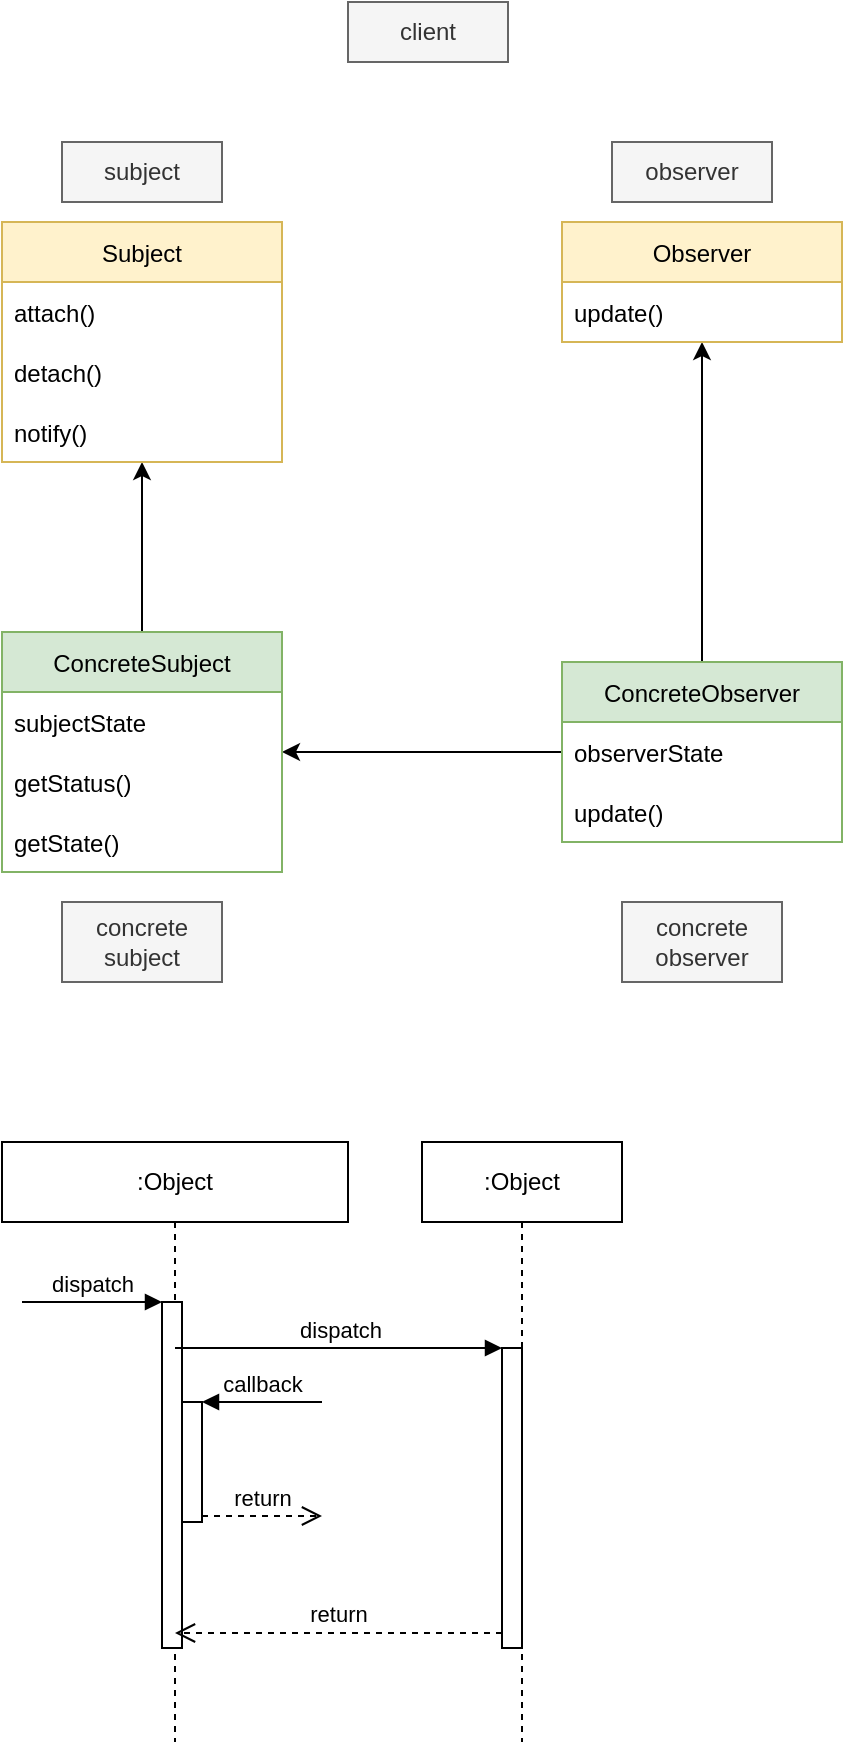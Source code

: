 <mxfile version="15.5.4" type="embed"><diagram id="ierNxM7DQVHxh4hlCwrf" name="Page-1"><mxGraphModel dx="578" dy="600" grid="1" gridSize="10" guides="1" tooltips="1" connect="1" arrows="1" fold="1" page="1" pageScale="1" pageWidth="850" pageHeight="1100" math="0" shadow="0"><root><mxCell id="0"/><mxCell id="1" parent="0"/><mxCell id="6" value="concrete observer" style="rounded=0;whiteSpace=wrap;html=1;fillColor=#f5f5f5;fontColor=#333333;strokeColor=#666666;" parent="1" vertex="1"><mxGeometry x="350" y="560" width="80" height="40" as="geometry"/></mxCell><mxCell id="30" style="edgeStyle=orthogonalEdgeStyle;rounded=0;orthogonalLoop=1;jettySize=auto;html=1;" parent="1" source="7" target="20" edge="1"><mxGeometry relative="1" as="geometry"/></mxCell><mxCell id="32" style="edgeStyle=orthogonalEdgeStyle;rounded=0;orthogonalLoop=1;jettySize=auto;html=1;" parent="1" source="7" target="9" edge="1"><mxGeometry relative="1" as="geometry"/></mxCell><mxCell id="7" value="ConcreteObserver" style="swimlane;fontStyle=0;childLayout=stackLayout;horizontal=1;startSize=30;horizontalStack=0;resizeParent=1;resizeParentMax=0;resizeLast=0;collapsible=1;marginBottom=0;fillColor=#d5e8d4;strokeColor=#82b366;" parent="1" vertex="1"><mxGeometry x="320" y="440" width="140" height="90" as="geometry"/></mxCell><mxCell id="8" value="observerState" style="text;strokeColor=none;fillColor=none;align=left;verticalAlign=middle;spacingLeft=4;spacingRight=4;overflow=hidden;points=[[0,0.5],[1,0.5]];portConstraint=eastwest;rotatable=0;" parent="7" vertex="1"><mxGeometry y="30" width="140" height="30" as="geometry"/></mxCell><mxCell id="31" value="update()" style="text;strokeColor=none;fillColor=none;align=left;verticalAlign=middle;spacingLeft=4;spacingRight=4;overflow=hidden;points=[[0,0.5],[1,0.5]];portConstraint=eastwest;rotatable=0;" parent="7" vertex="1"><mxGeometry y="60" width="140" height="30" as="geometry"/></mxCell><mxCell id="33" style="edgeStyle=orthogonalEdgeStyle;rounded=0;orthogonalLoop=1;jettySize=auto;html=1;" parent="1" source="9" target="14" edge="1"><mxGeometry relative="1" as="geometry"/></mxCell><mxCell id="9" value="ConcreteSubject" style="swimlane;fontStyle=0;childLayout=stackLayout;horizontal=1;startSize=30;horizontalStack=0;resizeParent=1;resizeParentMax=0;resizeLast=0;collapsible=1;marginBottom=0;fillColor=#d5e8d4;strokeColor=#82b366;" parent="1" vertex="1"><mxGeometry x="40" y="425" width="140" height="120" as="geometry"/></mxCell><mxCell id="10" value="subjectState" style="text;strokeColor=none;fillColor=none;align=left;verticalAlign=middle;spacingLeft=4;spacingRight=4;overflow=hidden;points=[[0,0.5],[1,0.5]];portConstraint=eastwest;rotatable=0;" parent="9" vertex="1"><mxGeometry y="30" width="140" height="30" as="geometry"/></mxCell><mxCell id="29" value="getStatus()" style="text;strokeColor=none;fillColor=none;align=left;verticalAlign=middle;spacingLeft=4;spacingRight=4;overflow=hidden;points=[[0,0.5],[1,0.5]];portConstraint=eastwest;rotatable=0;" parent="9" vertex="1"><mxGeometry y="60" width="140" height="30" as="geometry"/></mxCell><mxCell id="28" value="getState()" style="text;strokeColor=none;fillColor=none;align=left;verticalAlign=middle;spacingLeft=4;spacingRight=4;overflow=hidden;points=[[0,0.5],[1,0.5]];portConstraint=eastwest;rotatable=0;" parent="9" vertex="1"><mxGeometry y="90" width="140" height="30" as="geometry"/></mxCell><mxCell id="13" value="concrete subject" style="rounded=0;whiteSpace=wrap;html=1;fillColor=#f5f5f5;fontColor=#333333;strokeColor=#666666;" parent="1" vertex="1"><mxGeometry x="70" y="560" width="80" height="40" as="geometry"/></mxCell><mxCell id="14" value="Subject" style="swimlane;fontStyle=0;childLayout=stackLayout;horizontal=1;startSize=30;horizontalStack=0;resizeParent=1;resizeParentMax=0;resizeLast=0;collapsible=1;marginBottom=0;fillColor=#fff2cc;strokeColor=#d6b656;" parent="1" vertex="1"><mxGeometry x="40" y="220" width="140" height="120" as="geometry"/></mxCell><mxCell id="15" value="attach()" style="text;strokeColor=none;fillColor=none;align=left;verticalAlign=middle;spacingLeft=4;spacingRight=4;overflow=hidden;points=[[0,0.5],[1,0.5]];portConstraint=eastwest;rotatable=0;" parent="14" vertex="1"><mxGeometry y="30" width="140" height="30" as="geometry"/></mxCell><mxCell id="26" value="detach()" style="text;strokeColor=none;fillColor=none;align=left;verticalAlign=middle;spacingLeft=4;spacingRight=4;overflow=hidden;points=[[0,0.5],[1,0.5]];portConstraint=eastwest;rotatable=0;" parent="14" vertex="1"><mxGeometry y="60" width="140" height="30" as="geometry"/></mxCell><mxCell id="27" value="notify()" style="text;strokeColor=none;fillColor=none;align=left;verticalAlign=middle;spacingLeft=4;spacingRight=4;overflow=hidden;points=[[0,0.5],[1,0.5]];portConstraint=eastwest;rotatable=0;" parent="14" vertex="1"><mxGeometry y="90" width="140" height="30" as="geometry"/></mxCell><mxCell id="16" value="subject" style="rounded=0;whiteSpace=wrap;html=1;fillColor=#f5f5f5;fontColor=#333333;strokeColor=#666666;" parent="1" vertex="1"><mxGeometry x="70" y="180" width="80" height="30" as="geometry"/></mxCell><mxCell id="20" value="Observer" style="swimlane;fontStyle=0;childLayout=stackLayout;horizontal=1;startSize=30;horizontalStack=0;resizeParent=1;resizeParentMax=0;resizeLast=0;collapsible=1;marginBottom=0;fillColor=#fff2cc;strokeColor=#d6b656;" parent="1" vertex="1"><mxGeometry x="320" y="220" width="140" height="60" as="geometry"/></mxCell><mxCell id="21" value="update()" style="text;strokeColor=none;fillColor=none;align=left;verticalAlign=middle;spacingLeft=4;spacingRight=4;overflow=hidden;points=[[0,0.5],[1,0.5]];portConstraint=eastwest;rotatable=0;" parent="20" vertex="1"><mxGeometry y="30" width="140" height="30" as="geometry"/></mxCell><mxCell id="22" value="client" style="rounded=0;whiteSpace=wrap;html=1;fillColor=#f5f5f5;fontColor=#333333;strokeColor=#666666;" parent="1" vertex="1"><mxGeometry x="213" y="110" width="80" height="30" as="geometry"/></mxCell><mxCell id="34" value=":Object" style="shape=umlLifeline;perimeter=lifelinePerimeter;whiteSpace=wrap;html=1;container=1;collapsible=0;recursiveResize=0;outlineConnect=0;rounded=0;" parent="1" vertex="1"><mxGeometry x="40" y="680" width="173" height="300" as="geometry"/></mxCell><mxCell id="35" value="" style="group;rounded=0;" parent="34" vertex="1" connectable="0"><mxGeometry x="10" y="80" width="80" height="173" as="geometry"/></mxCell><mxCell id="36" value="" style="html=1;points=[];perimeter=orthogonalPerimeter;rounded=0;" parent="35" vertex="1"><mxGeometry x="70" width="10" height="173" as="geometry"/></mxCell><mxCell id="37" value="dispatch" style="html=1;verticalAlign=bottom;endArrow=block;entryX=0;entryY=0;rounded=0;" parent="35" target="36" edge="1"><mxGeometry relative="1" as="geometry"><mxPoint as="sourcePoint"/></mxGeometry></mxCell><mxCell id="38" value="" style="group;rounded=0;" parent="34" vertex="1" connectable="0"><mxGeometry x="90" y="130" width="70" height="60" as="geometry"/></mxCell><mxCell id="39" value="" style="html=1;points=[];perimeter=orthogonalPerimeter;rounded=0;" parent="38" vertex="1"><mxGeometry width="10" height="60" as="geometry"/></mxCell><mxCell id="40" value="callback" style="html=1;verticalAlign=bottom;endArrow=block;entryX=1;entryY=0;rounded=0;" parent="38" target="39" edge="1"><mxGeometry relative="1" as="geometry"><mxPoint x="70" as="sourcePoint"/></mxGeometry></mxCell><mxCell id="41" value="return" style="html=1;verticalAlign=bottom;endArrow=open;dashed=1;endSize=8;exitX=1;exitY=0.95;rounded=0;" parent="38" source="39" edge="1"><mxGeometry relative="1" as="geometry"><mxPoint x="70" y="57" as="targetPoint"/></mxGeometry></mxCell><mxCell id="42" value=":Object" style="shape=umlLifeline;perimeter=lifelinePerimeter;whiteSpace=wrap;html=1;container=1;collapsible=0;recursiveResize=0;outlineConnect=0;rounded=0;" parent="1" vertex="1"><mxGeometry x="250" y="680" width="100" height="300" as="geometry"/></mxCell><mxCell id="43" value="" style="group;rounded=0;" parent="42" vertex="1" connectable="0"><mxGeometry x="-30" y="103" width="80" height="150" as="geometry"/></mxCell><mxCell id="44" value="" style="html=1;points=[];perimeter=orthogonalPerimeter;rounded=0;" parent="43" vertex="1"><mxGeometry x="70" width="10" height="150" as="geometry"/></mxCell><mxCell id="45" value="dispatch" style="html=1;verticalAlign=bottom;endArrow=block;entryX=0;entryY=0;rounded=0;" parent="1" source="34" target="44" edge="1"><mxGeometry relative="1" as="geometry"><mxPoint x="220" y="783" as="sourcePoint"/></mxGeometry></mxCell><mxCell id="46" value="return" style="html=1;verticalAlign=bottom;endArrow=open;dashed=1;endSize=8;exitX=0;exitY=0.95;rounded=0;" parent="1" source="44" target="34" edge="1"><mxGeometry relative="1" as="geometry"><mxPoint x="230" y="926" as="targetPoint"/></mxGeometry></mxCell><mxCell id="47" value="observer" style="rounded=0;whiteSpace=wrap;html=1;fillColor=#f5f5f5;fontColor=#333333;strokeColor=#666666;" vertex="1" parent="1"><mxGeometry x="345" y="180" width="80" height="30" as="geometry"/></mxCell></root></mxGraphModel></diagram></mxfile>